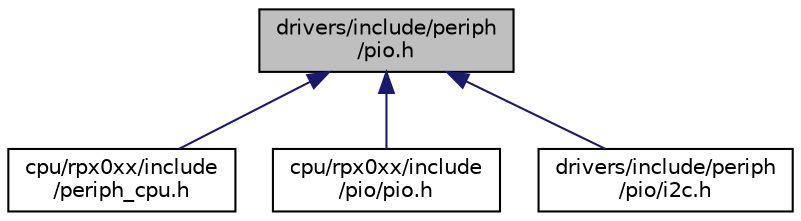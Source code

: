 digraph "drivers/include/periph/pio.h"
{
 // LATEX_PDF_SIZE
  edge [fontname="Helvetica",fontsize="10",labelfontname="Helvetica",labelfontsize="10"];
  node [fontname="Helvetica",fontsize="10",shape=record];
  Node1 [label="drivers/include/periph\l/pio.h",height=0.2,width=0.4,color="black", fillcolor="grey75", style="filled", fontcolor="black",tooltip="High-level PIO peripheral driver interface."];
  Node1 -> Node2 [dir="back",color="midnightblue",fontsize="10",style="solid",fontname="Helvetica"];
  Node2 [label="cpu/rpx0xx/include\l/periph_cpu.h",height=0.2,width=0.4,color="black", fillcolor="white", style="filled",URL="$rpx0xx_2include_2periph__cpu_8h.html",tooltip="RP2040 specific definitions for handling peripherals."];
  Node1 -> Node3 [dir="back",color="midnightblue",fontsize="10",style="solid",fontname="Helvetica"];
  Node3 [label="cpu/rpx0xx/include\l/pio/pio.h",height=0.2,width=0.4,color="black", fillcolor="white", style="filled",URL="$cpu_2rpx0xx_2include_2pio_2pio_8h.html",tooltip="Internal PIO interface."];
  Node1 -> Node4 [dir="back",color="midnightblue",fontsize="10",style="solid",fontname="Helvetica"];
  Node4 [label="drivers/include/periph\l/pio/i2c.h",height=0.2,width=0.4,color="black", fillcolor="white", style="filled",URL="$pio_2i2c_8h.html",tooltip="PIO I2C program interface."];
}
